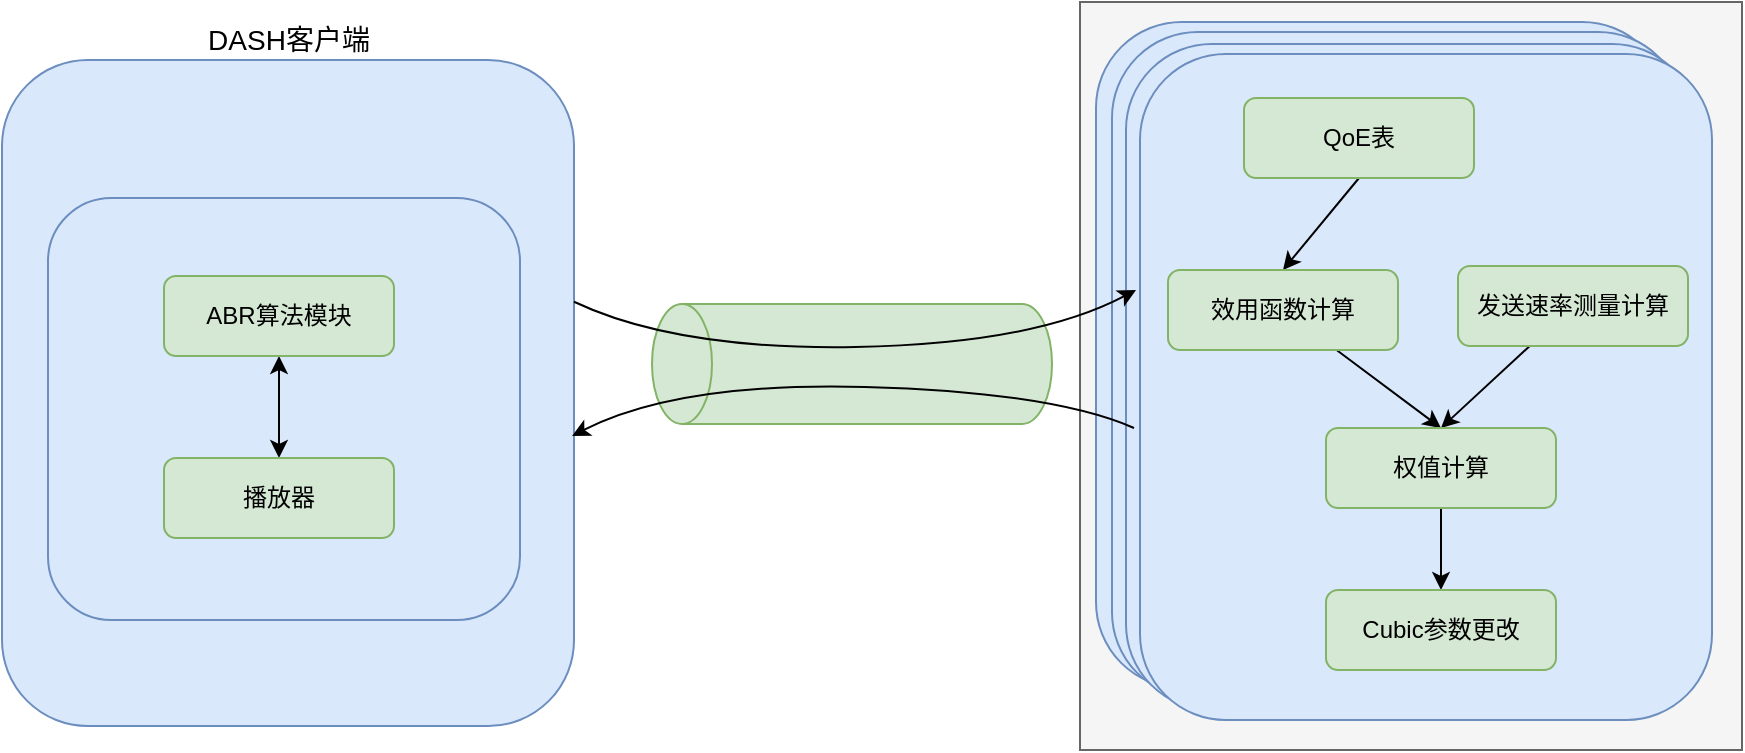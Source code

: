 <mxfile version="16.6.5" type="github">
  <diagram id="kG0RtPw8VmsY4oP9epUX" name="Page-1">
    <mxGraphModel dx="946" dy="589" grid="0" gridSize="10" guides="1" tooltips="1" connect="1" arrows="1" fold="1" page="1" pageScale="1" pageWidth="827" pageHeight="1169" math="0" shadow="0">
      <root>
        <mxCell id="0" />
        <mxCell id="1" parent="0" />
        <mxCell id="mlNeEHwsV1XFxiyBjLAz-30" value="" style="rounded=0;whiteSpace=wrap;html=1;fillColor=#f5f5f5;fontColor=#333333;strokeColor=#666666;" vertex="1" parent="1">
          <mxGeometry x="601" y="83" width="331" height="374" as="geometry" />
        </mxCell>
        <mxCell id="mlNeEHwsV1XFxiyBjLAz-29" value="" style="rounded=1;whiteSpace=wrap;html=1;fillColor=#dae8fc;strokeColor=#6c8ebf;" vertex="1" parent="1">
          <mxGeometry x="609" y="93" width="286" height="333" as="geometry" />
        </mxCell>
        <mxCell id="mlNeEHwsV1XFxiyBjLAz-28" value="" style="rounded=1;whiteSpace=wrap;html=1;fillColor=#dae8fc;strokeColor=#6c8ebf;" vertex="1" parent="1">
          <mxGeometry x="617" y="98" width="286" height="333" as="geometry" />
        </mxCell>
        <mxCell id="mlNeEHwsV1XFxiyBjLAz-27" value="" style="rounded=1;whiteSpace=wrap;html=1;fillColor=#dae8fc;strokeColor=#6c8ebf;" vertex="1" parent="1">
          <mxGeometry x="624" y="104" width="286" height="333" as="geometry" />
        </mxCell>
        <mxCell id="mlNeEHwsV1XFxiyBjLAz-1" value="" style="rounded=1;whiteSpace=wrap;html=1;fillColor=#dae8fc;strokeColor=#6c8ebf;" vertex="1" parent="1">
          <mxGeometry x="62" y="112" width="286" height="333" as="geometry" />
        </mxCell>
        <mxCell id="mlNeEHwsV1XFxiyBjLAz-3" value="" style="rounded=1;whiteSpace=wrap;html=1;fontSize=12;fillColor=#dae8fc;strokeColor=#6c8ebf;" vertex="1" parent="1">
          <mxGeometry x="85" y="181" width="236" height="211" as="geometry" />
        </mxCell>
        <mxCell id="mlNeEHwsV1XFxiyBjLAz-10" value="&lt;font style=&quot;font-size: 14px&quot;&gt;DASH客户端&lt;/font&gt;" style="text;html=1;strokeColor=none;fillColor=none;align=center;verticalAlign=middle;whiteSpace=wrap;rounded=0;fontSize=12;" vertex="1" parent="1">
          <mxGeometry x="155.5" y="90" width="99" height="24" as="geometry" />
        </mxCell>
        <mxCell id="mlNeEHwsV1XFxiyBjLAz-11" value="" style="rounded=1;whiteSpace=wrap;html=1;fillColor=#dae8fc;strokeColor=#6c8ebf;" vertex="1" parent="1">
          <mxGeometry x="631" y="109" width="286" height="333" as="geometry" />
        </mxCell>
        <mxCell id="mlNeEHwsV1XFxiyBjLAz-14" style="edgeStyle=orthogonalEdgeStyle;rounded=0;orthogonalLoop=1;jettySize=auto;html=1;entryX=0.5;entryY=0;entryDx=0;entryDy=0;startArrow=classic;startFill=1;" edge="1" parent="1" source="mlNeEHwsV1XFxiyBjLAz-12" target="mlNeEHwsV1XFxiyBjLAz-13">
          <mxGeometry relative="1" as="geometry" />
        </mxCell>
        <mxCell id="mlNeEHwsV1XFxiyBjLAz-12" value="ABR算法模块" style="rounded=1;whiteSpace=wrap;html=1;fontSize=12;fillColor=#d5e8d4;strokeColor=#82b366;" vertex="1" parent="1">
          <mxGeometry x="143" y="220" width="115" height="40" as="geometry" />
        </mxCell>
        <mxCell id="mlNeEHwsV1XFxiyBjLAz-13" value="播放器" style="rounded=1;whiteSpace=wrap;html=1;fontSize=12;fillColor=#d5e8d4;strokeColor=#82b366;" vertex="1" parent="1">
          <mxGeometry x="143" y="311" width="115" height="40" as="geometry" />
        </mxCell>
        <mxCell id="mlNeEHwsV1XFxiyBjLAz-20" style="rounded=0;orthogonalLoop=1;jettySize=auto;html=1;exitX=0.5;exitY=1;exitDx=0;exitDy=0;entryX=0.5;entryY=0;entryDx=0;entryDy=0;startArrow=none;startFill=0;" edge="1" parent="1" source="mlNeEHwsV1XFxiyBjLAz-15" target="mlNeEHwsV1XFxiyBjLAz-16">
          <mxGeometry relative="1" as="geometry" />
        </mxCell>
        <mxCell id="mlNeEHwsV1XFxiyBjLAz-15" value="QoE表" style="rounded=1;whiteSpace=wrap;html=1;fontSize=12;fillColor=#d5e8d4;strokeColor=#82b366;" vertex="1" parent="1">
          <mxGeometry x="683" y="131" width="115" height="40" as="geometry" />
        </mxCell>
        <mxCell id="mlNeEHwsV1XFxiyBjLAz-21" style="edgeStyle=none;rounded=0;orthogonalLoop=1;jettySize=auto;html=1;entryX=0.5;entryY=0;entryDx=0;entryDy=0;startArrow=none;startFill=0;" edge="1" parent="1" source="mlNeEHwsV1XFxiyBjLAz-16" target="mlNeEHwsV1XFxiyBjLAz-18">
          <mxGeometry relative="1" as="geometry" />
        </mxCell>
        <mxCell id="mlNeEHwsV1XFxiyBjLAz-16" value="效用函数计算" style="rounded=1;whiteSpace=wrap;html=1;fontSize=12;fillColor=#d5e8d4;strokeColor=#82b366;" vertex="1" parent="1">
          <mxGeometry x="645" y="217" width="115" height="40" as="geometry" />
        </mxCell>
        <mxCell id="mlNeEHwsV1XFxiyBjLAz-22" style="edgeStyle=none;rounded=0;orthogonalLoop=1;jettySize=auto;html=1;entryX=0.5;entryY=0;entryDx=0;entryDy=0;startArrow=none;startFill=0;" edge="1" parent="1" source="mlNeEHwsV1XFxiyBjLAz-17" target="mlNeEHwsV1XFxiyBjLAz-18">
          <mxGeometry relative="1" as="geometry" />
        </mxCell>
        <mxCell id="mlNeEHwsV1XFxiyBjLAz-17" value="发送速率测量计算" style="rounded=1;whiteSpace=wrap;html=1;fontSize=12;fillColor=#d5e8d4;strokeColor=#82b366;" vertex="1" parent="1">
          <mxGeometry x="790" y="215" width="115" height="40" as="geometry" />
        </mxCell>
        <mxCell id="mlNeEHwsV1XFxiyBjLAz-23" style="edgeStyle=none;rounded=0;orthogonalLoop=1;jettySize=auto;html=1;startArrow=none;startFill=0;" edge="1" parent="1" source="mlNeEHwsV1XFxiyBjLAz-18" target="mlNeEHwsV1XFxiyBjLAz-19">
          <mxGeometry relative="1" as="geometry" />
        </mxCell>
        <mxCell id="mlNeEHwsV1XFxiyBjLAz-18" value="权值计算" style="rounded=1;whiteSpace=wrap;html=1;fontSize=12;fillColor=#d5e8d4;strokeColor=#82b366;" vertex="1" parent="1">
          <mxGeometry x="724" y="296" width="115" height="40" as="geometry" />
        </mxCell>
        <mxCell id="mlNeEHwsV1XFxiyBjLAz-19" value="Cubic参数更改" style="rounded=1;whiteSpace=wrap;html=1;fontSize=12;fillColor=#d5e8d4;strokeColor=#82b366;" vertex="1" parent="1">
          <mxGeometry x="724" y="377" width="115" height="40" as="geometry" />
        </mxCell>
        <mxCell id="mlNeEHwsV1XFxiyBjLAz-24" value="" style="shape=cylinder3;whiteSpace=wrap;html=1;boundedLbl=1;backgroundOutline=1;size=15;rotation=-180;direction=south;fillColor=#d5e8d4;strokeColor=#82b366;" vertex="1" parent="1">
          <mxGeometry x="387" y="234" width="200" height="60" as="geometry" />
        </mxCell>
        <mxCell id="mlNeEHwsV1XFxiyBjLAz-25" value="" style="curved=1;endArrow=classic;html=1;rounded=0;exitX=1;exitY=0.363;exitDx=0;exitDy=0;exitPerimeter=0;" edge="1" parent="1" source="mlNeEHwsV1XFxiyBjLAz-1">
          <mxGeometry width="50" height="50" relative="1" as="geometry">
            <mxPoint x="349" y="218" as="sourcePoint" />
            <mxPoint x="629" y="227" as="targetPoint" />
            <Array as="points">
              <mxPoint x="399" y="257" />
              <mxPoint x="578" y="254" />
            </Array>
          </mxGeometry>
        </mxCell>
        <mxCell id="mlNeEHwsV1XFxiyBjLAz-26" value="" style="curved=1;endArrow=none;html=1;rounded=0;startArrow=classic;startFill=1;endFill=0;" edge="1" parent="1">
          <mxGeometry width="50" height="50" relative="1" as="geometry">
            <mxPoint x="347" y="300" as="sourcePoint" />
            <mxPoint x="628" y="296" as="targetPoint" />
            <Array as="points">
              <mxPoint x="400" y="273" />
              <mxPoint x="587" y="278" />
            </Array>
          </mxGeometry>
        </mxCell>
      </root>
    </mxGraphModel>
  </diagram>
</mxfile>
